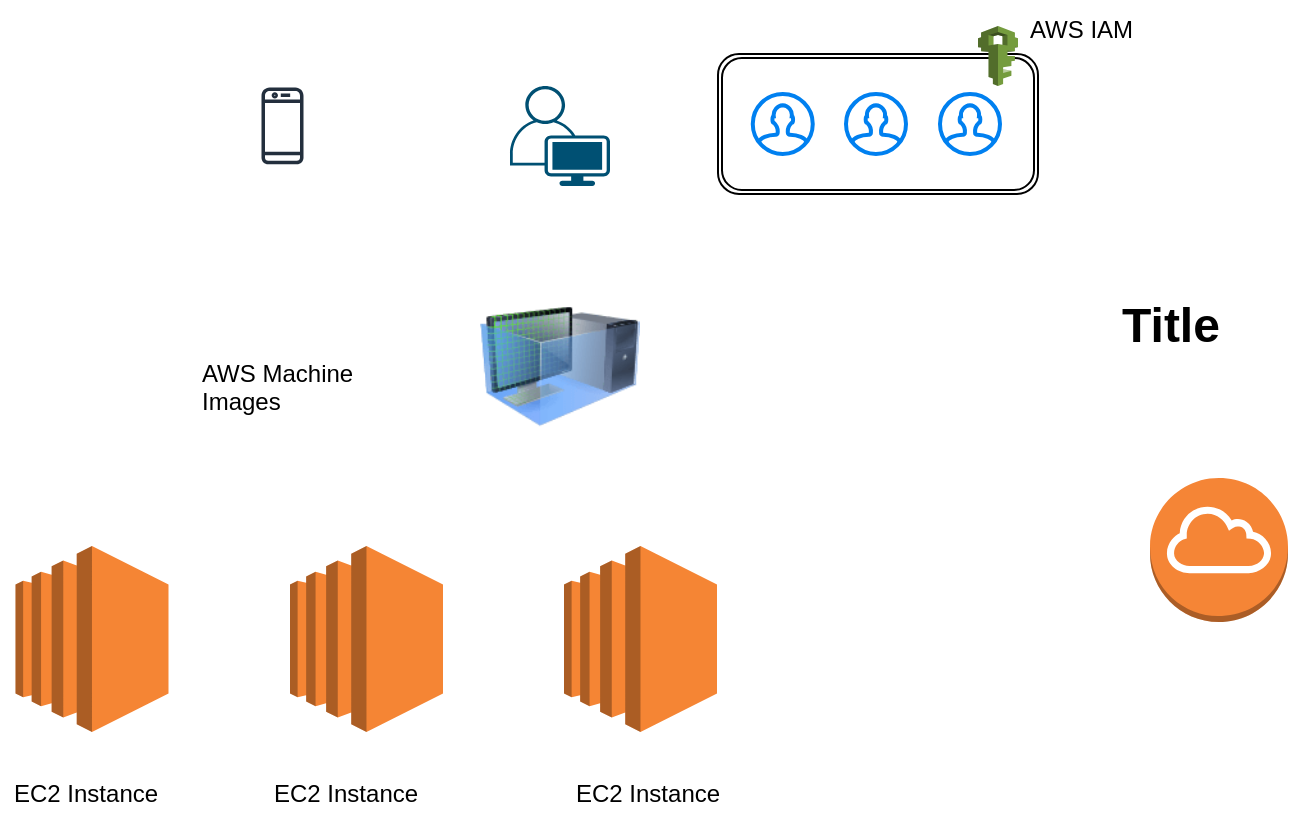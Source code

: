 <mxfile version="24.7.7">
  <diagram name="Página-1" id="D9BhqYf-w_LQV4EX5_kr">
    <mxGraphModel dx="1050" dy="565" grid="1" gridSize="10" guides="1" tooltips="1" connect="1" arrows="1" fold="1" page="1" pageScale="1" pageWidth="827" pageHeight="1169" math="0" shadow="0">
      <root>
        <mxCell id="0" />
        <mxCell id="1" parent="0" />
        <mxCell id="bHQGTVbVJYEOcfV3wD_5-61" value="" style="shape=ext;double=1;rounded=1;whiteSpace=wrap;html=1;" vertex="1" parent="1">
          <mxGeometry x="414" y="73.97" width="160" height="70" as="geometry" />
        </mxCell>
        <mxCell id="bHQGTVbVJYEOcfV3wD_5-37" value="" style="outlineConnect=0;dashed=0;verticalLabelPosition=bottom;verticalAlign=top;align=center;html=1;shape=mxgraph.aws3.internet_gateway;fillColor=#F58536;gradientColor=none;" vertex="1" parent="1">
          <mxGeometry x="630" y="286" width="69" height="72" as="geometry" />
        </mxCell>
        <mxCell id="bHQGTVbVJYEOcfV3wD_5-41" value="" style="outlineConnect=0;dashed=0;verticalLabelPosition=bottom;verticalAlign=top;align=center;html=1;shape=mxgraph.aws3.iam;fillColor=#759C3E;gradientColor=none;" vertex="1" parent="1">
          <mxGeometry x="544" y="60" width="20" height="30" as="geometry" />
        </mxCell>
        <mxCell id="bHQGTVbVJYEOcfV3wD_5-42" value="" style="outlineConnect=0;dashed=0;verticalLabelPosition=bottom;verticalAlign=top;align=center;html=1;shape=mxgraph.aws3.ec2;fillColor=#F58534;gradientColor=none;" vertex="1" parent="1">
          <mxGeometry x="200" y="320" width="76.5" height="93" as="geometry" />
        </mxCell>
        <mxCell id="bHQGTVbVJYEOcfV3wD_5-43" value="" style="outlineConnect=0;dashed=0;verticalLabelPosition=bottom;verticalAlign=top;align=center;html=1;shape=mxgraph.aws3.ec2;fillColor=#F58534;gradientColor=none;" vertex="1" parent="1">
          <mxGeometry x="62.75" y="320" width="76.5" height="93" as="geometry" />
        </mxCell>
        <mxCell id="bHQGTVbVJYEOcfV3wD_5-44" value="" style="outlineConnect=0;dashed=0;verticalLabelPosition=bottom;verticalAlign=top;align=center;html=1;shape=mxgraph.aws3.ec2;fillColor=#F58534;gradientColor=none;" vertex="1" parent="1">
          <mxGeometry x="337" y="320" width="76.5" height="93" as="geometry" />
        </mxCell>
        <mxCell id="bHQGTVbVJYEOcfV3wD_5-45" value="Title" style="text;strokeColor=none;fillColor=none;html=1;fontSize=24;fontStyle=1;verticalAlign=middle;align=center;" vertex="1" parent="1">
          <mxGeometry x="590" y="190" width="100" height="40" as="geometry" />
        </mxCell>
        <mxCell id="bHQGTVbVJYEOcfV3wD_5-47" value="EC2 Instance" style="text;strokeColor=none;fillColor=none;align=left;verticalAlign=top;spacingLeft=4;spacingRight=4;overflow=hidden;rotatable=0;points=[[0,0.5],[1,0.5]];portConstraint=eastwest;whiteSpace=wrap;html=1;" vertex="1" parent="1">
          <mxGeometry x="55.63" y="430" width="90.75" height="26" as="geometry" />
        </mxCell>
        <mxCell id="bHQGTVbVJYEOcfV3wD_5-48" value="EC2 Instance" style="text;strokeColor=none;fillColor=none;align=left;verticalAlign=top;spacingLeft=4;spacingRight=4;overflow=hidden;rotatable=0;points=[[0,0.5],[1,0.5]];portConstraint=eastwest;whiteSpace=wrap;html=1;" vertex="1" parent="1">
          <mxGeometry x="185.75" y="430" width="90.75" height="26" as="geometry" />
        </mxCell>
        <mxCell id="bHQGTVbVJYEOcfV3wD_5-49" value="" style="image;html=1;image=img/lib/clip_art/computers/Virtual_Machine_128x128.png" vertex="1" parent="1">
          <mxGeometry x="295" y="190" width="80" height="80" as="geometry" />
        </mxCell>
        <mxCell id="bHQGTVbVJYEOcfV3wD_5-50" value="AWS Machine Images" style="text;strokeColor=none;fillColor=none;align=left;verticalAlign=top;spacingLeft=4;spacingRight=4;overflow=hidden;rotatable=0;points=[[0,0.5],[1,0.5]];portConstraint=eastwest;whiteSpace=wrap;html=1;" vertex="1" parent="1">
          <mxGeometry x="150" y="220" width="90" height="50" as="geometry" />
        </mxCell>
        <mxCell id="bHQGTVbVJYEOcfV3wD_5-51" value="EC2 Instance" style="text;strokeColor=none;fillColor=none;align=left;verticalAlign=top;spacingLeft=4;spacingRight=4;overflow=hidden;rotatable=0;points=[[0,0.5],[1,0.5]];portConstraint=eastwest;whiteSpace=wrap;html=1;" vertex="1" parent="1">
          <mxGeometry x="337" y="430" width="90.75" height="26" as="geometry" />
        </mxCell>
        <mxCell id="bHQGTVbVJYEOcfV3wD_5-52" value="" style="html=1;verticalLabelPosition=bottom;align=center;labelBackgroundColor=#ffffff;verticalAlign=top;strokeWidth=2;strokeColor=#0080F0;shadow=0;dashed=0;shape=mxgraph.ios7.icons.user;" vertex="1" parent="1">
          <mxGeometry x="431.38" y="93.97" width="30" height="30" as="geometry" />
        </mxCell>
        <mxCell id="bHQGTVbVJYEOcfV3wD_5-53" value="" style="html=1;verticalLabelPosition=bottom;align=center;labelBackgroundColor=#ffffff;verticalAlign=top;strokeWidth=2;strokeColor=#0080F0;shadow=0;dashed=0;shape=mxgraph.ios7.icons.user;" vertex="1" parent="1">
          <mxGeometry x="478" y="93.97" width="30" height="30" as="geometry" />
        </mxCell>
        <mxCell id="bHQGTVbVJYEOcfV3wD_5-54" value="" style="points=[[0.35,0,0],[0.98,0.51,0],[1,0.71,0],[0.67,1,0],[0,0.795,0],[0,0.65,0]];verticalLabelPosition=bottom;sketch=0;html=1;verticalAlign=top;aspect=fixed;align=center;pointerEvents=1;shape=mxgraph.cisco19.user;fillColor=#005073;strokeColor=none;" vertex="1" parent="1">
          <mxGeometry x="310" y="90" width="50" height="50" as="geometry" />
        </mxCell>
        <mxCell id="bHQGTVbVJYEOcfV3wD_5-55" value="" style="sketch=0;outlineConnect=0;fontColor=#232F3E;gradientColor=none;fillColor=#232F3D;strokeColor=none;dashed=0;verticalLabelPosition=bottom;verticalAlign=top;align=center;html=1;fontSize=12;fontStyle=0;aspect=fixed;pointerEvents=1;shape=mxgraph.aws4.mobile_client;" vertex="1" parent="1">
          <mxGeometry x="185.75" y="90.0" width="21" height="39.95" as="geometry" />
        </mxCell>
        <mxCell id="bHQGTVbVJYEOcfV3wD_5-60" value="" style="html=1;verticalLabelPosition=bottom;align=center;labelBackgroundColor=#ffffff;verticalAlign=top;strokeWidth=2;strokeColor=#0080F0;shadow=0;dashed=0;shape=mxgraph.ios7.icons.user;" vertex="1" parent="1">
          <mxGeometry x="525" y="93.97" width="30" height="30" as="geometry" />
        </mxCell>
        <mxCell id="bHQGTVbVJYEOcfV3wD_5-63" value="AWS IAM" style="text;strokeColor=none;fillColor=none;align=left;verticalAlign=top;spacingLeft=4;spacingRight=4;overflow=hidden;rotatable=0;points=[[0,0.5],[1,0.5]];portConstraint=eastwest;whiteSpace=wrap;html=1;" vertex="1" parent="1">
          <mxGeometry x="564" y="47.97" width="64.68" height="26" as="geometry" />
        </mxCell>
      </root>
    </mxGraphModel>
  </diagram>
</mxfile>
